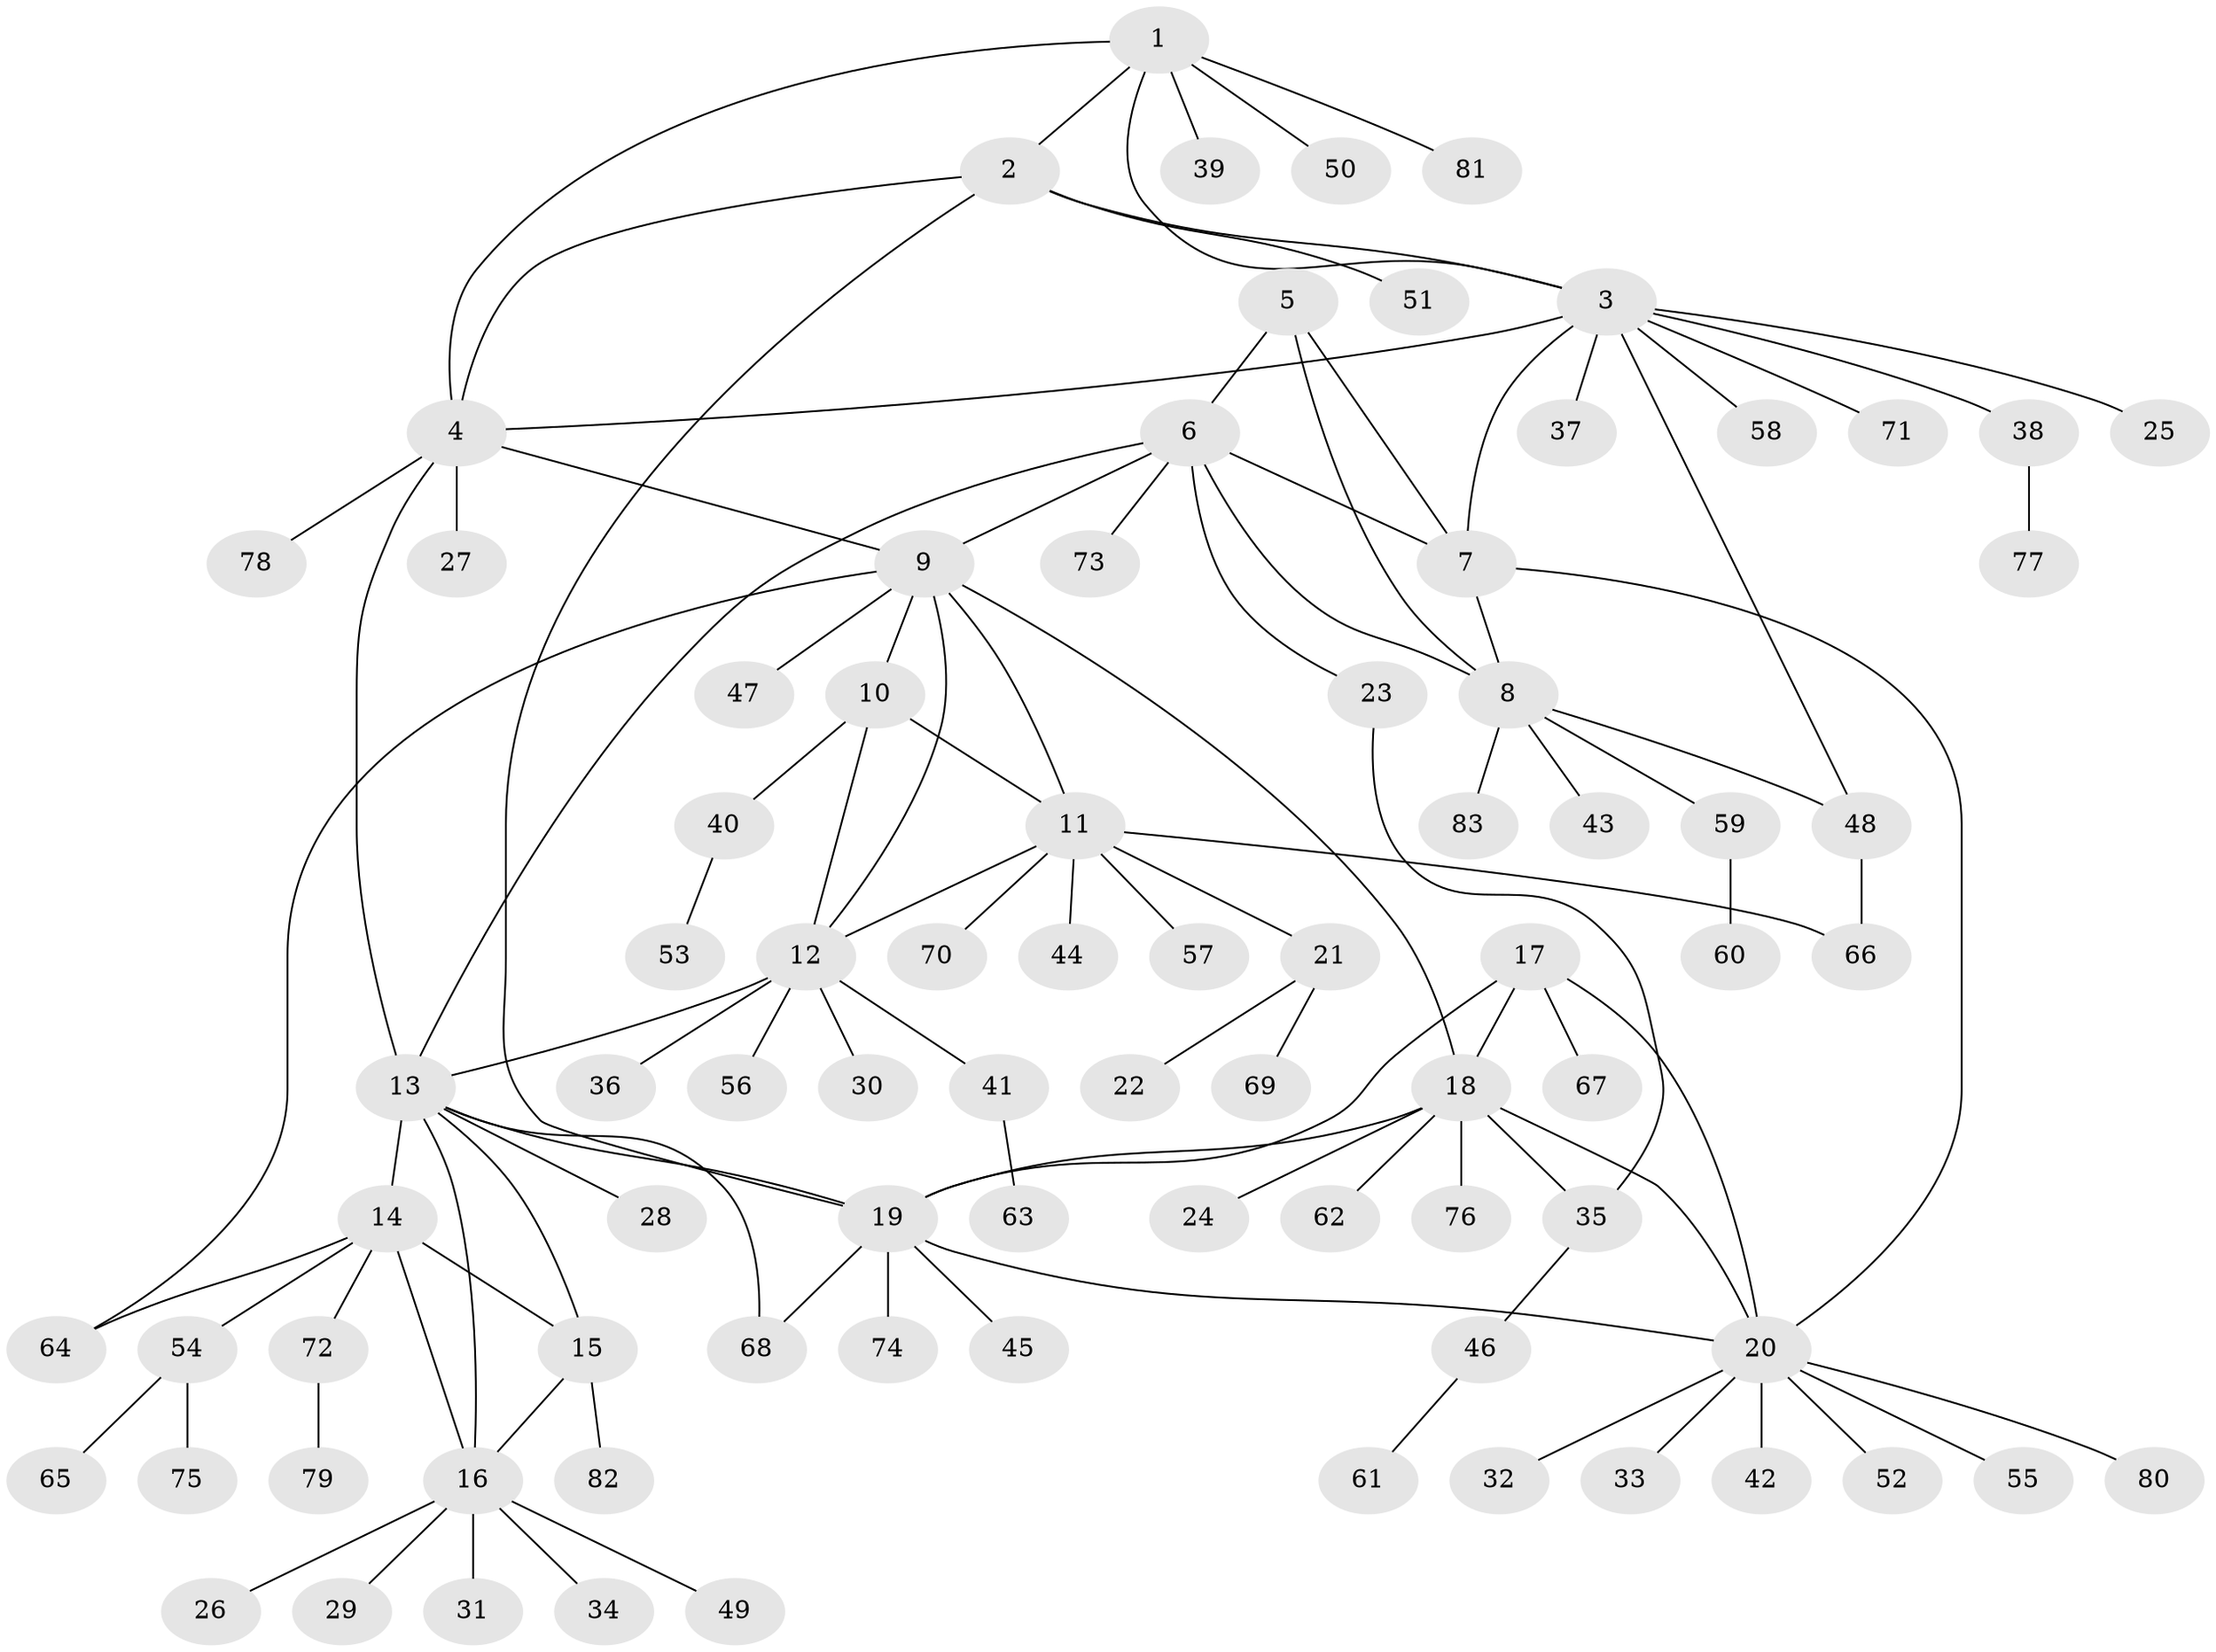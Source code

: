 // Generated by graph-tools (version 1.1) at 2025/50/03/09/25 03:50:32]
// undirected, 83 vertices, 108 edges
graph export_dot {
graph [start="1"]
  node [color=gray90,style=filled];
  1;
  2;
  3;
  4;
  5;
  6;
  7;
  8;
  9;
  10;
  11;
  12;
  13;
  14;
  15;
  16;
  17;
  18;
  19;
  20;
  21;
  22;
  23;
  24;
  25;
  26;
  27;
  28;
  29;
  30;
  31;
  32;
  33;
  34;
  35;
  36;
  37;
  38;
  39;
  40;
  41;
  42;
  43;
  44;
  45;
  46;
  47;
  48;
  49;
  50;
  51;
  52;
  53;
  54;
  55;
  56;
  57;
  58;
  59;
  60;
  61;
  62;
  63;
  64;
  65;
  66;
  67;
  68;
  69;
  70;
  71;
  72;
  73;
  74;
  75;
  76;
  77;
  78;
  79;
  80;
  81;
  82;
  83;
  1 -- 2;
  1 -- 3;
  1 -- 4;
  1 -- 39;
  1 -- 50;
  1 -- 81;
  2 -- 3;
  2 -- 4;
  2 -- 19;
  2 -- 51;
  3 -- 4;
  3 -- 7;
  3 -- 25;
  3 -- 37;
  3 -- 38;
  3 -- 48;
  3 -- 58;
  3 -- 71;
  4 -- 9;
  4 -- 13;
  4 -- 27;
  4 -- 78;
  5 -- 6;
  5 -- 7;
  5 -- 8;
  6 -- 7;
  6 -- 8;
  6 -- 9;
  6 -- 13;
  6 -- 23;
  6 -- 73;
  7 -- 8;
  7 -- 20;
  8 -- 43;
  8 -- 48;
  8 -- 59;
  8 -- 83;
  9 -- 10;
  9 -- 11;
  9 -- 12;
  9 -- 18;
  9 -- 47;
  9 -- 64;
  10 -- 11;
  10 -- 12;
  10 -- 40;
  11 -- 12;
  11 -- 21;
  11 -- 44;
  11 -- 57;
  11 -- 66;
  11 -- 70;
  12 -- 13;
  12 -- 30;
  12 -- 36;
  12 -- 41;
  12 -- 56;
  13 -- 14;
  13 -- 15;
  13 -- 16;
  13 -- 19;
  13 -- 28;
  13 -- 68;
  14 -- 15;
  14 -- 16;
  14 -- 54;
  14 -- 64;
  14 -- 72;
  15 -- 16;
  15 -- 82;
  16 -- 26;
  16 -- 29;
  16 -- 31;
  16 -- 34;
  16 -- 49;
  17 -- 18;
  17 -- 19;
  17 -- 20;
  17 -- 67;
  18 -- 19;
  18 -- 20;
  18 -- 24;
  18 -- 35;
  18 -- 62;
  18 -- 76;
  19 -- 20;
  19 -- 45;
  19 -- 68;
  19 -- 74;
  20 -- 32;
  20 -- 33;
  20 -- 42;
  20 -- 52;
  20 -- 55;
  20 -- 80;
  21 -- 22;
  21 -- 69;
  23 -- 35;
  35 -- 46;
  38 -- 77;
  40 -- 53;
  41 -- 63;
  46 -- 61;
  48 -- 66;
  54 -- 65;
  54 -- 75;
  59 -- 60;
  72 -- 79;
}
